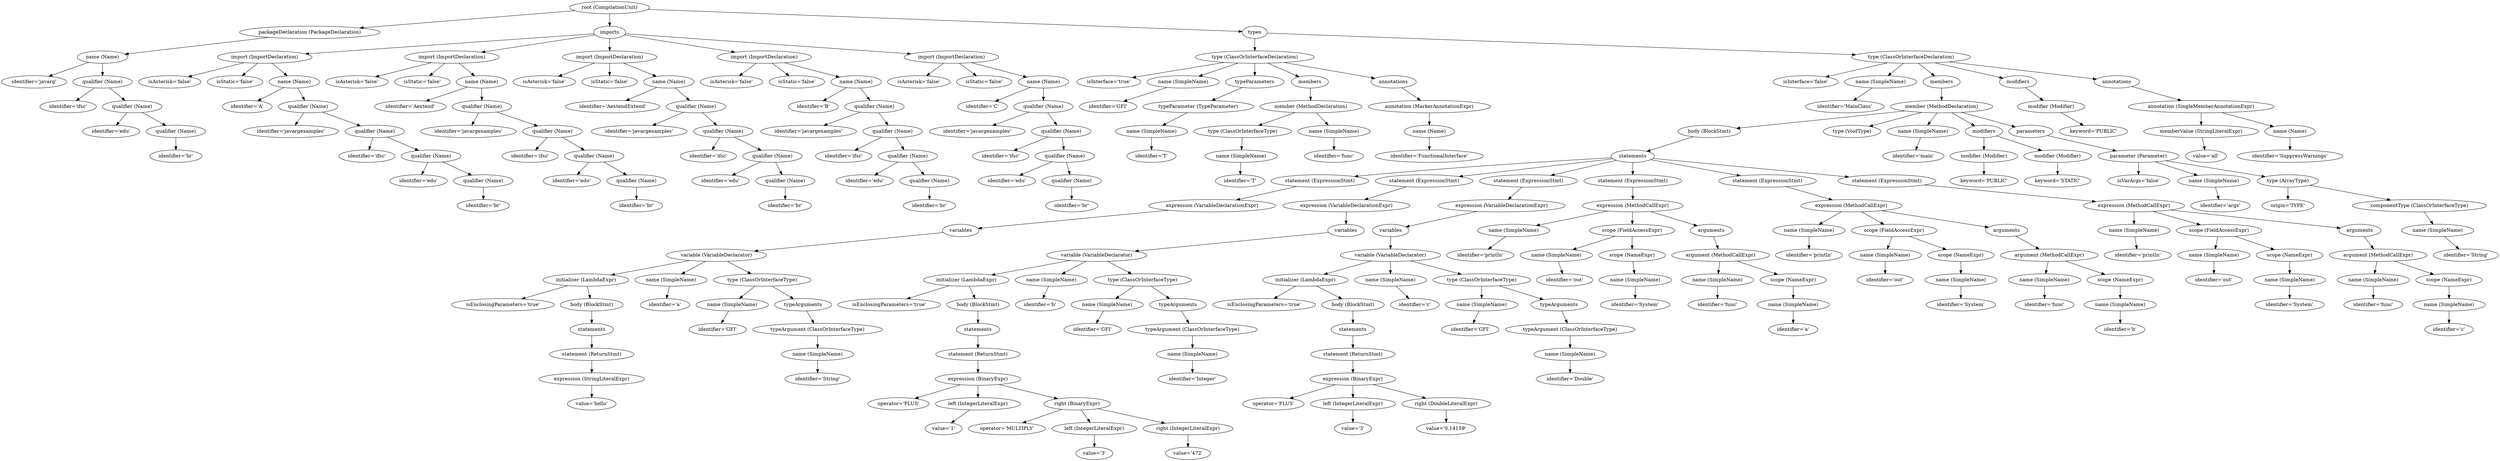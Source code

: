 digraph {
n0 [label="root (CompilationUnit)"];
n1 [label="packageDeclaration (PackageDeclaration)"];
n0 -> n1;
n2 [label="name (Name)"];
n1 -> n2;
n3 [label="identifier='javarg'"];
n2 -> n3;
n4 [label="qualifier (Name)"];
n2 -> n4;
n5 [label="identifier='ifsc'"];
n4 -> n5;
n6 [label="qualifier (Name)"];
n4 -> n6;
n7 [label="identifier='edu'"];
n6 -> n7;
n8 [label="qualifier (Name)"];
n6 -> n8;
n9 [label="identifier='br'"];
n8 -> n9;
n10 [label="imports"];
n0 -> n10;
n11 [label="import (ImportDeclaration)"];
n10 -> n11;
n12 [label="isAsterisk='false'"];
n11 -> n12;
n13 [label="isStatic='false'"];
n11 -> n13;
n14 [label="name (Name)"];
n11 -> n14;
n15 [label="identifier='A'"];
n14 -> n15;
n16 [label="qualifier (Name)"];
n14 -> n16;
n17 [label="identifier='javargexamples'"];
n16 -> n17;
n18 [label="qualifier (Name)"];
n16 -> n18;
n19 [label="identifier='ifsc'"];
n18 -> n19;
n20 [label="qualifier (Name)"];
n18 -> n20;
n21 [label="identifier='edu'"];
n20 -> n21;
n22 [label="qualifier (Name)"];
n20 -> n22;
n23 [label="identifier='br'"];
n22 -> n23;
n24 [label="import (ImportDeclaration)"];
n10 -> n24;
n25 [label="isAsterisk='false'"];
n24 -> n25;
n26 [label="isStatic='false'"];
n24 -> n26;
n27 [label="name (Name)"];
n24 -> n27;
n28 [label="identifier='Aextend'"];
n27 -> n28;
n29 [label="qualifier (Name)"];
n27 -> n29;
n30 [label="identifier='javargexamples'"];
n29 -> n30;
n31 [label="qualifier (Name)"];
n29 -> n31;
n32 [label="identifier='ifsc'"];
n31 -> n32;
n33 [label="qualifier (Name)"];
n31 -> n33;
n34 [label="identifier='edu'"];
n33 -> n34;
n35 [label="qualifier (Name)"];
n33 -> n35;
n36 [label="identifier='br'"];
n35 -> n36;
n37 [label="import (ImportDeclaration)"];
n10 -> n37;
n38 [label="isAsterisk='false'"];
n37 -> n38;
n39 [label="isStatic='false'"];
n37 -> n39;
n40 [label="name (Name)"];
n37 -> n40;
n41 [label="identifier='AextendExtend'"];
n40 -> n41;
n42 [label="qualifier (Name)"];
n40 -> n42;
n43 [label="identifier='javargexamples'"];
n42 -> n43;
n44 [label="qualifier (Name)"];
n42 -> n44;
n45 [label="identifier='ifsc'"];
n44 -> n45;
n46 [label="qualifier (Name)"];
n44 -> n46;
n47 [label="identifier='edu'"];
n46 -> n47;
n48 [label="qualifier (Name)"];
n46 -> n48;
n49 [label="identifier='br'"];
n48 -> n49;
n50 [label="import (ImportDeclaration)"];
n10 -> n50;
n51 [label="isAsterisk='false'"];
n50 -> n51;
n52 [label="isStatic='false'"];
n50 -> n52;
n53 [label="name (Name)"];
n50 -> n53;
n54 [label="identifier='B'"];
n53 -> n54;
n55 [label="qualifier (Name)"];
n53 -> n55;
n56 [label="identifier='javargexamples'"];
n55 -> n56;
n57 [label="qualifier (Name)"];
n55 -> n57;
n58 [label="identifier='ifsc'"];
n57 -> n58;
n59 [label="qualifier (Name)"];
n57 -> n59;
n60 [label="identifier='edu'"];
n59 -> n60;
n61 [label="qualifier (Name)"];
n59 -> n61;
n62 [label="identifier='br'"];
n61 -> n62;
n63 [label="import (ImportDeclaration)"];
n10 -> n63;
n64 [label="isAsterisk='false'"];
n63 -> n64;
n65 [label="isStatic='false'"];
n63 -> n65;
n66 [label="name (Name)"];
n63 -> n66;
n67 [label="identifier='C'"];
n66 -> n67;
n68 [label="qualifier (Name)"];
n66 -> n68;
n69 [label="identifier='javargexamples'"];
n68 -> n69;
n70 [label="qualifier (Name)"];
n68 -> n70;
n71 [label="identifier='ifsc'"];
n70 -> n71;
n72 [label="qualifier (Name)"];
n70 -> n72;
n73 [label="identifier='edu'"];
n72 -> n73;
n74 [label="qualifier (Name)"];
n72 -> n74;
n75 [label="identifier='br'"];
n74 -> n75;
n76 [label="types"];
n0 -> n76;
n77 [label="type (ClassOrInterfaceDeclaration)"];
n76 -> n77;
n78 [label="isInterface='true'"];
n77 -> n78;
n79 [label="name (SimpleName)"];
n77 -> n79;
n80 [label="identifier='GFI'"];
n79 -> n80;
n81 [label="typeParameters"];
n77 -> n81;
n82 [label="typeParameter (TypeParameter)"];
n81 -> n82;
n83 [label="name (SimpleName)"];
n82 -> n83;
n84 [label="identifier='T'"];
n83 -> n84;
n85 [label="members"];
n77 -> n85;
n86 [label="member (MethodDeclaration)"];
n85 -> n86;
n87 [label="type (ClassOrInterfaceType)"];
n86 -> n87;
n88 [label="name (SimpleName)"];
n87 -> n88;
n89 [label="identifier='T'"];
n88 -> n89;
n90 [label="name (SimpleName)"];
n86 -> n90;
n91 [label="identifier='func'"];
n90 -> n91;
n92 [label="annotations"];
n77 -> n92;
n93 [label="annotation (MarkerAnnotationExpr)"];
n92 -> n93;
n94 [label="name (Name)"];
n93 -> n94;
n95 [label="identifier='FunctionalInterface'"];
n94 -> n95;
n96 [label="type (ClassOrInterfaceDeclaration)"];
n76 -> n96;
n97 [label="isInterface='false'"];
n96 -> n97;
n98 [label="name (SimpleName)"];
n96 -> n98;
n99 [label="identifier='MainClass'"];
n98 -> n99;
n100 [label="members"];
n96 -> n100;
n101 [label="member (MethodDeclaration)"];
n100 -> n101;
n102 [label="body (BlockStmt)"];
n101 -> n102;
n103 [label="statements"];
n102 -> n103;
n104 [label="statement (ExpressionStmt)"];
n103 -> n104;
n105 [label="expression (VariableDeclarationExpr)"];
n104 -> n105;
n106 [label="variables"];
n105 -> n106;
n107 [label="variable (VariableDeclarator)"];
n106 -> n107;
n108 [label="initializer (LambdaExpr)"];
n107 -> n108;
n109 [label="isEnclosingParameters='true'"];
n108 -> n109;
n110 [label="body (BlockStmt)"];
n108 -> n110;
n111 [label="statements"];
n110 -> n111;
n112 [label="statement (ReturnStmt)"];
n111 -> n112;
n113 [label="expression (StringLiteralExpr)"];
n112 -> n113;
n114 [label="value='hello'"];
n113 -> n114;
n115 [label="name (SimpleName)"];
n107 -> n115;
n116 [label="identifier='a'"];
n115 -> n116;
n117 [label="type (ClassOrInterfaceType)"];
n107 -> n117;
n118 [label="name (SimpleName)"];
n117 -> n118;
n119 [label="identifier='GFI'"];
n118 -> n119;
n120 [label="typeArguments"];
n117 -> n120;
n121 [label="typeArgument (ClassOrInterfaceType)"];
n120 -> n121;
n122 [label="name (SimpleName)"];
n121 -> n122;
n123 [label="identifier='String'"];
n122 -> n123;
n124 [label="statement (ExpressionStmt)"];
n103 -> n124;
n125 [label="expression (VariableDeclarationExpr)"];
n124 -> n125;
n126 [label="variables"];
n125 -> n126;
n127 [label="variable (VariableDeclarator)"];
n126 -> n127;
n128 [label="initializer (LambdaExpr)"];
n127 -> n128;
n129 [label="isEnclosingParameters='true'"];
n128 -> n129;
n130 [label="body (BlockStmt)"];
n128 -> n130;
n131 [label="statements"];
n130 -> n131;
n132 [label="statement (ReturnStmt)"];
n131 -> n132;
n133 [label="expression (BinaryExpr)"];
n132 -> n133;
n134 [label="operator='PLUS'"];
n133 -> n134;
n135 [label="left (IntegerLiteralExpr)"];
n133 -> n135;
n136 [label="value='1'"];
n135 -> n136;
n137 [label="right (BinaryExpr)"];
n133 -> n137;
n138 [label="operator='MULTIPLY'"];
n137 -> n138;
n139 [label="left (IntegerLiteralExpr)"];
n137 -> n139;
n140 [label="value='3'"];
n139 -> n140;
n141 [label="right (IntegerLiteralExpr)"];
n137 -> n141;
n142 [label="value='472'"];
n141 -> n142;
n143 [label="name (SimpleName)"];
n127 -> n143;
n144 [label="identifier='b'"];
n143 -> n144;
n145 [label="type (ClassOrInterfaceType)"];
n127 -> n145;
n146 [label="name (SimpleName)"];
n145 -> n146;
n147 [label="identifier='GFI'"];
n146 -> n147;
n148 [label="typeArguments"];
n145 -> n148;
n149 [label="typeArgument (ClassOrInterfaceType)"];
n148 -> n149;
n150 [label="name (SimpleName)"];
n149 -> n150;
n151 [label="identifier='Integer'"];
n150 -> n151;
n152 [label="statement (ExpressionStmt)"];
n103 -> n152;
n153 [label="expression (VariableDeclarationExpr)"];
n152 -> n153;
n154 [label="variables"];
n153 -> n154;
n155 [label="variable (VariableDeclarator)"];
n154 -> n155;
n156 [label="initializer (LambdaExpr)"];
n155 -> n156;
n157 [label="isEnclosingParameters='true'"];
n156 -> n157;
n158 [label="body (BlockStmt)"];
n156 -> n158;
n159 [label="statements"];
n158 -> n159;
n160 [label="statement (ReturnStmt)"];
n159 -> n160;
n161 [label="expression (BinaryExpr)"];
n160 -> n161;
n162 [label="operator='PLUS'"];
n161 -> n162;
n163 [label="left (IntegerLiteralExpr)"];
n161 -> n163;
n164 [label="value='3'"];
n163 -> n164;
n165 [label="right (DoubleLiteralExpr)"];
n161 -> n165;
n166 [label="value='0.14159'"];
n165 -> n166;
n167 [label="name (SimpleName)"];
n155 -> n167;
n168 [label="identifier='c'"];
n167 -> n168;
n169 [label="type (ClassOrInterfaceType)"];
n155 -> n169;
n170 [label="name (SimpleName)"];
n169 -> n170;
n171 [label="identifier='GFI'"];
n170 -> n171;
n172 [label="typeArguments"];
n169 -> n172;
n173 [label="typeArgument (ClassOrInterfaceType)"];
n172 -> n173;
n174 [label="name (SimpleName)"];
n173 -> n174;
n175 [label="identifier='Double'"];
n174 -> n175;
n176 [label="statement (ExpressionStmt)"];
n103 -> n176;
n177 [label="expression (MethodCallExpr)"];
n176 -> n177;
n178 [label="name (SimpleName)"];
n177 -> n178;
n179 [label="identifier='println'"];
n178 -> n179;
n180 [label="scope (FieldAccessExpr)"];
n177 -> n180;
n181 [label="name (SimpleName)"];
n180 -> n181;
n182 [label="identifier='out'"];
n181 -> n182;
n183 [label="scope (NameExpr)"];
n180 -> n183;
n184 [label="name (SimpleName)"];
n183 -> n184;
n185 [label="identifier='System'"];
n184 -> n185;
n186 [label="arguments"];
n177 -> n186;
n187 [label="argument (MethodCallExpr)"];
n186 -> n187;
n188 [label="name (SimpleName)"];
n187 -> n188;
n189 [label="identifier='func'"];
n188 -> n189;
n190 [label="scope (NameExpr)"];
n187 -> n190;
n191 [label="name (SimpleName)"];
n190 -> n191;
n192 [label="identifier='a'"];
n191 -> n192;
n193 [label="statement (ExpressionStmt)"];
n103 -> n193;
n194 [label="expression (MethodCallExpr)"];
n193 -> n194;
n195 [label="name (SimpleName)"];
n194 -> n195;
n196 [label="identifier='println'"];
n195 -> n196;
n197 [label="scope (FieldAccessExpr)"];
n194 -> n197;
n198 [label="name (SimpleName)"];
n197 -> n198;
n199 [label="identifier='out'"];
n198 -> n199;
n200 [label="scope (NameExpr)"];
n197 -> n200;
n201 [label="name (SimpleName)"];
n200 -> n201;
n202 [label="identifier='System'"];
n201 -> n202;
n203 [label="arguments"];
n194 -> n203;
n204 [label="argument (MethodCallExpr)"];
n203 -> n204;
n205 [label="name (SimpleName)"];
n204 -> n205;
n206 [label="identifier='func'"];
n205 -> n206;
n207 [label="scope (NameExpr)"];
n204 -> n207;
n208 [label="name (SimpleName)"];
n207 -> n208;
n209 [label="identifier='b'"];
n208 -> n209;
n210 [label="statement (ExpressionStmt)"];
n103 -> n210;
n211 [label="expression (MethodCallExpr)"];
n210 -> n211;
n212 [label="name (SimpleName)"];
n211 -> n212;
n213 [label="identifier='println'"];
n212 -> n213;
n214 [label="scope (FieldAccessExpr)"];
n211 -> n214;
n215 [label="name (SimpleName)"];
n214 -> n215;
n216 [label="identifier='out'"];
n215 -> n216;
n217 [label="scope (NameExpr)"];
n214 -> n217;
n218 [label="name (SimpleName)"];
n217 -> n218;
n219 [label="identifier='System'"];
n218 -> n219;
n220 [label="arguments"];
n211 -> n220;
n221 [label="argument (MethodCallExpr)"];
n220 -> n221;
n222 [label="name (SimpleName)"];
n221 -> n222;
n223 [label="identifier='func'"];
n222 -> n223;
n224 [label="scope (NameExpr)"];
n221 -> n224;
n225 [label="name (SimpleName)"];
n224 -> n225;
n226 [label="identifier='c'"];
n225 -> n226;
n227 [label="type (VoidType)"];
n101 -> n227;
n228 [label="name (SimpleName)"];
n101 -> n228;
n229 [label="identifier='main'"];
n228 -> n229;
n230 [label="modifiers"];
n101 -> n230;
n231 [label="modifier (Modifier)"];
n230 -> n231;
n232 [label="keyword='PUBLIC'"];
n231 -> n232;
n233 [label="modifier (Modifier)"];
n230 -> n233;
n234 [label="keyword='STATIC'"];
n233 -> n234;
n235 [label="parameters"];
n101 -> n235;
n236 [label="parameter (Parameter)"];
n235 -> n236;
n237 [label="isVarArgs='false'"];
n236 -> n237;
n238 [label="name (SimpleName)"];
n236 -> n238;
n239 [label="identifier='args'"];
n238 -> n239;
n240 [label="type (ArrayType)"];
n236 -> n240;
n241 [label="origin='TYPE'"];
n240 -> n241;
n242 [label="componentType (ClassOrInterfaceType)"];
n240 -> n242;
n243 [label="name (SimpleName)"];
n242 -> n243;
n244 [label="identifier='String'"];
n243 -> n244;
n245 [label="modifiers"];
n96 -> n245;
n246 [label="modifier (Modifier)"];
n245 -> n246;
n247 [label="keyword='PUBLIC'"];
n246 -> n247;
n248 [label="annotations"];
n96 -> n248;
n249 [label="annotation (SingleMemberAnnotationExpr)"];
n248 -> n249;
n250 [label="memberValue (StringLiteralExpr)"];
n249 -> n250;
n251 [label="value='all'"];
n250 -> n251;
n252 [label="name (Name)"];
n249 -> n252;
n253 [label="identifier='SuppressWarnings'"];
n252 -> n253;
}